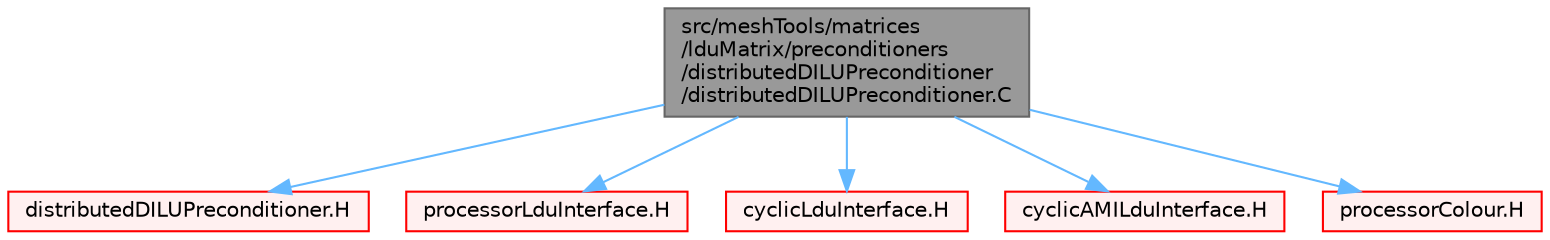 digraph "src/meshTools/matrices/lduMatrix/preconditioners/distributedDILUPreconditioner/distributedDILUPreconditioner.C"
{
 // LATEX_PDF_SIZE
  bgcolor="transparent";
  edge [fontname=Helvetica,fontsize=10,labelfontname=Helvetica,labelfontsize=10];
  node [fontname=Helvetica,fontsize=10,shape=box,height=0.2,width=0.4];
  Node1 [id="Node000001",label="src/meshTools/matrices\l/lduMatrix/preconditioners\l/distributedDILUPreconditioner\l/distributedDILUPreconditioner.C",height=0.2,width=0.4,color="gray40", fillcolor="grey60", style="filled", fontcolor="black",tooltip=" "];
  Node1 -> Node2 [id="edge1_Node000001_Node000002",color="steelblue1",style="solid",tooltip=" "];
  Node2 [id="Node000002",label="distributedDILUPreconditioner.H",height=0.2,width=0.4,color="red", fillcolor="#FFF0F0", style="filled",URL="$distributedDILUPreconditioner_8H.html",tooltip=" "];
  Node1 -> Node210 [id="edge2_Node000001_Node000210",color="steelblue1",style="solid",tooltip=" "];
  Node210 [id="Node000210",label="processorLduInterface.H",height=0.2,width=0.4,color="red", fillcolor="#FFF0F0", style="filled",URL="$processorLduInterface_8H.html",tooltip=" "];
  Node1 -> Node211 [id="edge3_Node000001_Node000211",color="steelblue1",style="solid",tooltip=" "];
  Node211 [id="Node000211",label="cyclicLduInterface.H",height=0.2,width=0.4,color="red", fillcolor="#FFF0F0", style="filled",URL="$cyclicLduInterface_8H.html",tooltip=" "];
  Node1 -> Node212 [id="edge4_Node000001_Node000212",color="steelblue1",style="solid",tooltip=" "];
  Node212 [id="Node000212",label="cyclicAMILduInterface.H",height=0.2,width=0.4,color="red", fillcolor="#FFF0F0", style="filled",URL="$cyclicAMILduInterface_8H.html",tooltip=" "];
  Node1 -> Node293 [id="edge5_Node000001_Node000293",color="steelblue1",style="solid",tooltip=" "];
  Node293 [id="Node000293",label="processorColour.H",height=0.2,width=0.4,color="red", fillcolor="#FFF0F0", style="filled",URL="$processorColour_8H.html",tooltip=" "];
}
